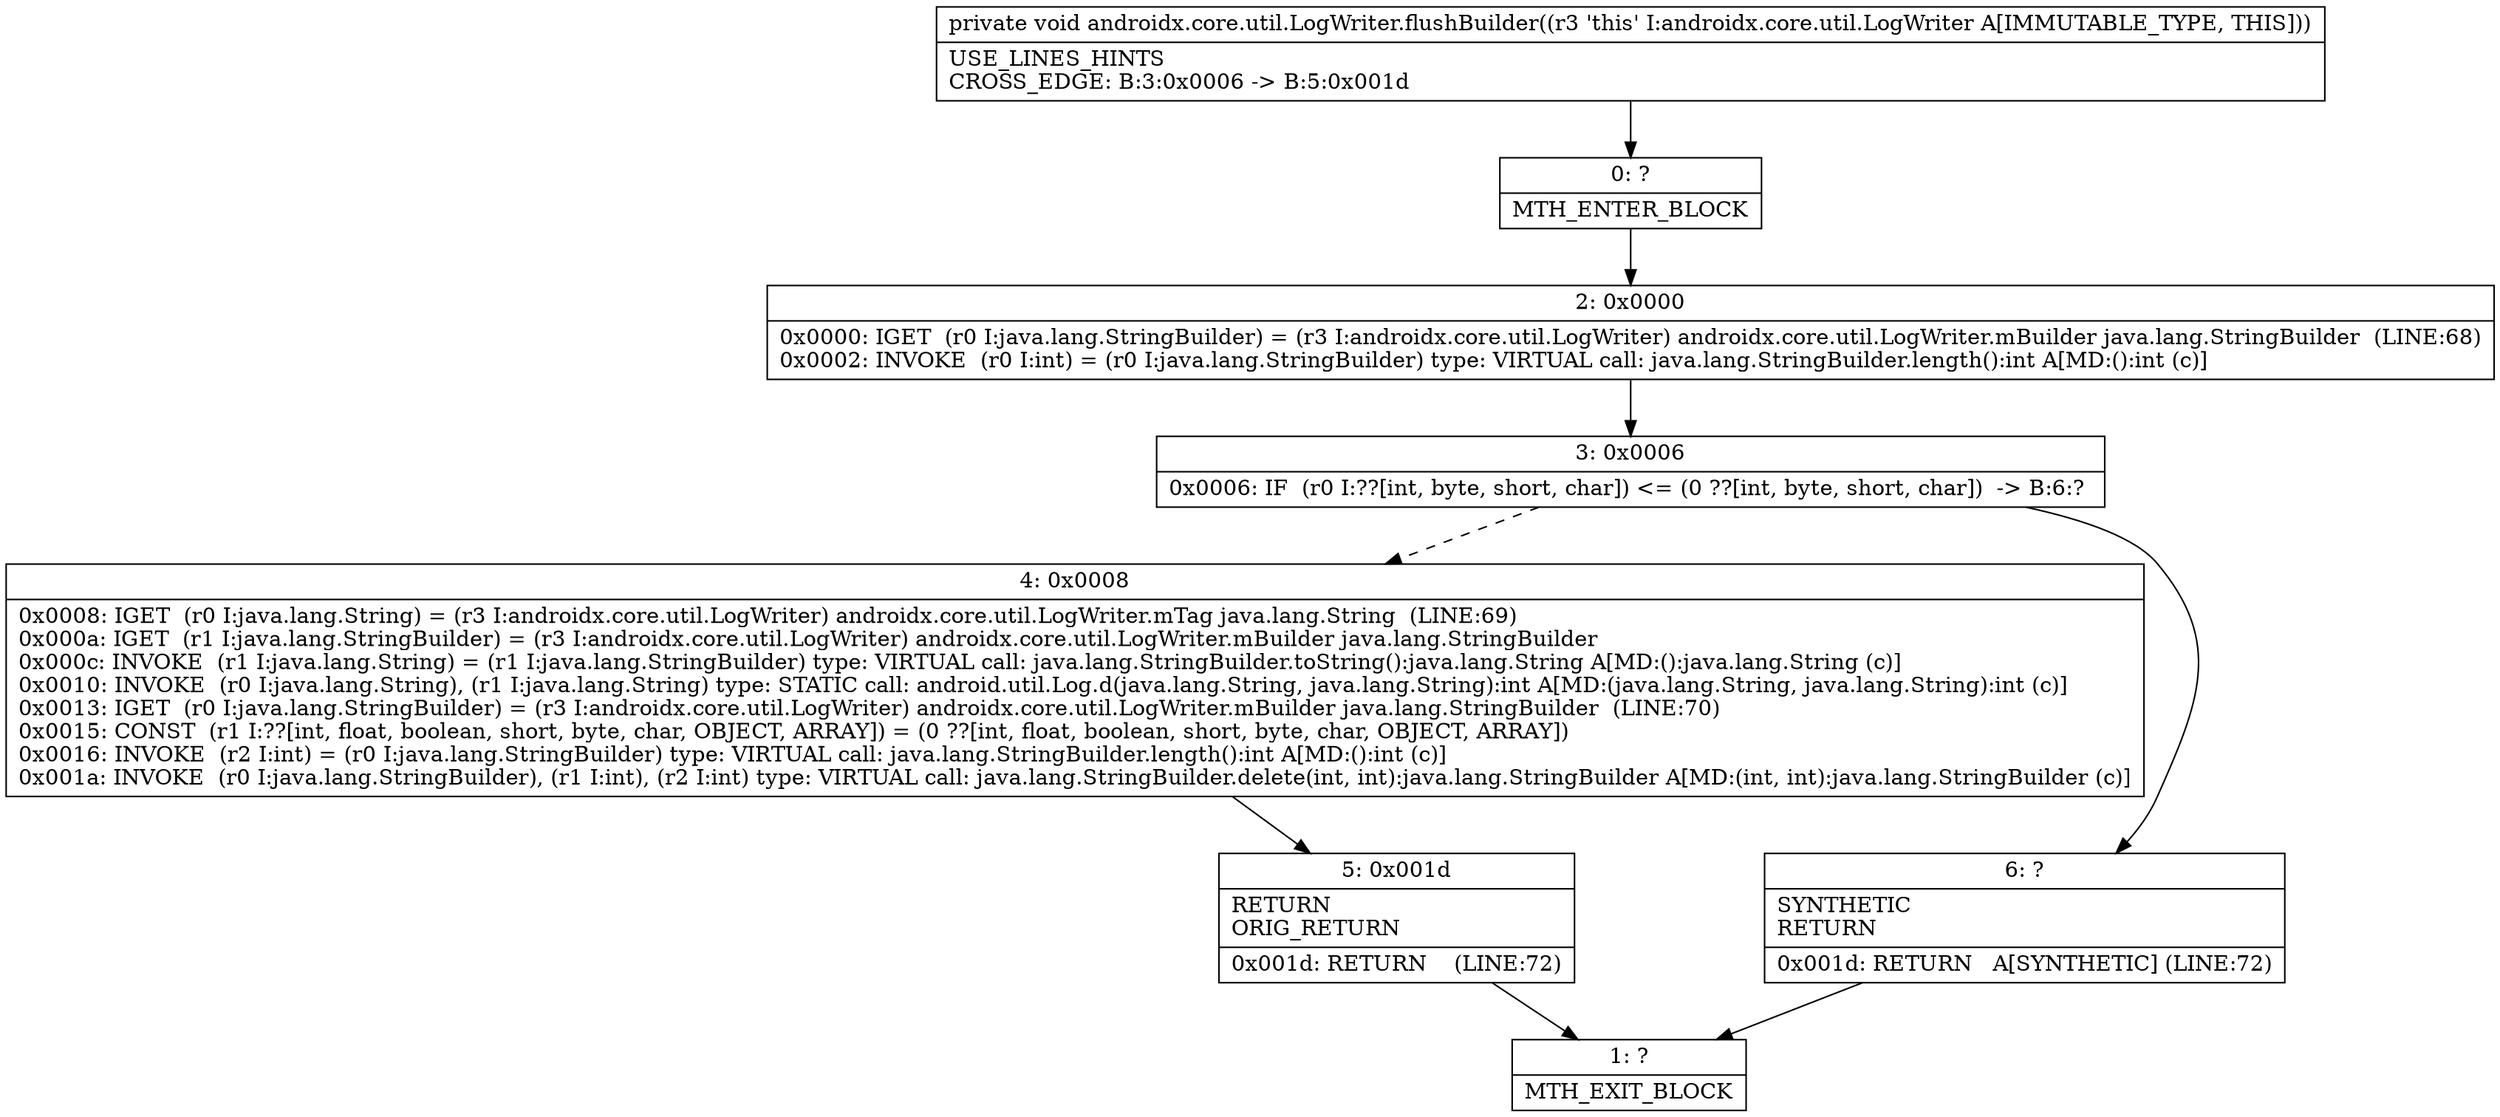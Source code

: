 digraph "CFG forandroidx.core.util.LogWriter.flushBuilder()V" {
Node_0 [shape=record,label="{0\:\ ?|MTH_ENTER_BLOCK\l}"];
Node_2 [shape=record,label="{2\:\ 0x0000|0x0000: IGET  (r0 I:java.lang.StringBuilder) = (r3 I:androidx.core.util.LogWriter) androidx.core.util.LogWriter.mBuilder java.lang.StringBuilder  (LINE:68)\l0x0002: INVOKE  (r0 I:int) = (r0 I:java.lang.StringBuilder) type: VIRTUAL call: java.lang.StringBuilder.length():int A[MD:():int (c)]\l}"];
Node_3 [shape=record,label="{3\:\ 0x0006|0x0006: IF  (r0 I:??[int, byte, short, char]) \<= (0 ??[int, byte, short, char])  \-\> B:6:? \l}"];
Node_4 [shape=record,label="{4\:\ 0x0008|0x0008: IGET  (r0 I:java.lang.String) = (r3 I:androidx.core.util.LogWriter) androidx.core.util.LogWriter.mTag java.lang.String  (LINE:69)\l0x000a: IGET  (r1 I:java.lang.StringBuilder) = (r3 I:androidx.core.util.LogWriter) androidx.core.util.LogWriter.mBuilder java.lang.StringBuilder \l0x000c: INVOKE  (r1 I:java.lang.String) = (r1 I:java.lang.StringBuilder) type: VIRTUAL call: java.lang.StringBuilder.toString():java.lang.String A[MD:():java.lang.String (c)]\l0x0010: INVOKE  (r0 I:java.lang.String), (r1 I:java.lang.String) type: STATIC call: android.util.Log.d(java.lang.String, java.lang.String):int A[MD:(java.lang.String, java.lang.String):int (c)]\l0x0013: IGET  (r0 I:java.lang.StringBuilder) = (r3 I:androidx.core.util.LogWriter) androidx.core.util.LogWriter.mBuilder java.lang.StringBuilder  (LINE:70)\l0x0015: CONST  (r1 I:??[int, float, boolean, short, byte, char, OBJECT, ARRAY]) = (0 ??[int, float, boolean, short, byte, char, OBJECT, ARRAY]) \l0x0016: INVOKE  (r2 I:int) = (r0 I:java.lang.StringBuilder) type: VIRTUAL call: java.lang.StringBuilder.length():int A[MD:():int (c)]\l0x001a: INVOKE  (r0 I:java.lang.StringBuilder), (r1 I:int), (r2 I:int) type: VIRTUAL call: java.lang.StringBuilder.delete(int, int):java.lang.StringBuilder A[MD:(int, int):java.lang.StringBuilder (c)]\l}"];
Node_5 [shape=record,label="{5\:\ 0x001d|RETURN\lORIG_RETURN\l|0x001d: RETURN    (LINE:72)\l}"];
Node_1 [shape=record,label="{1\:\ ?|MTH_EXIT_BLOCK\l}"];
Node_6 [shape=record,label="{6\:\ ?|SYNTHETIC\lRETURN\l|0x001d: RETURN   A[SYNTHETIC] (LINE:72)\l}"];
MethodNode[shape=record,label="{private void androidx.core.util.LogWriter.flushBuilder((r3 'this' I:androidx.core.util.LogWriter A[IMMUTABLE_TYPE, THIS]))  | USE_LINES_HINTS\lCROSS_EDGE: B:3:0x0006 \-\> B:5:0x001d\l}"];
MethodNode -> Node_0;Node_0 -> Node_2;
Node_2 -> Node_3;
Node_3 -> Node_4[style=dashed];
Node_3 -> Node_6;
Node_4 -> Node_5;
Node_5 -> Node_1;
Node_6 -> Node_1;
}

